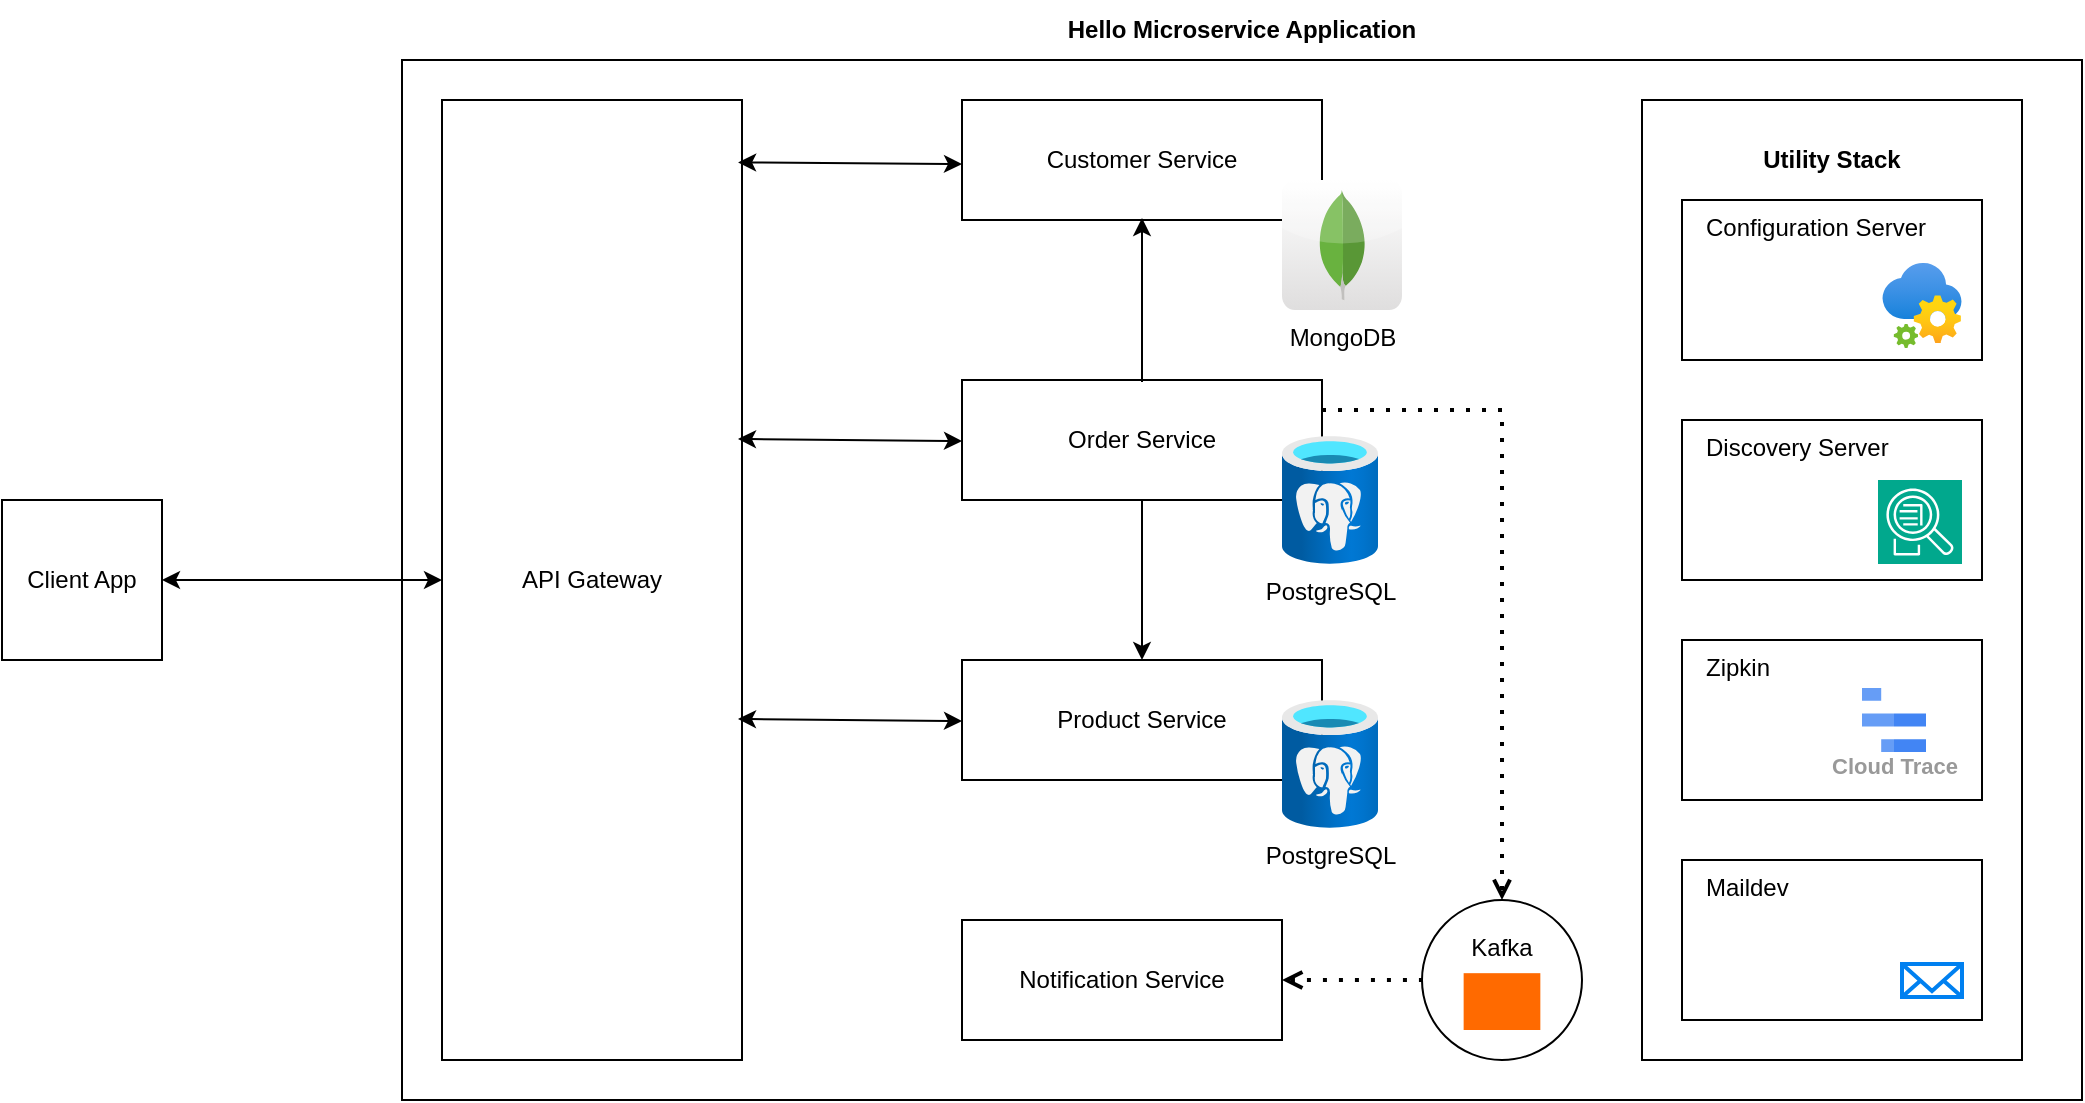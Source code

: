 <mxfile version="25.0.2">
  <diagram name="Page-1" id="ND3jjoAa3D5oEy8UcPlh">
    <mxGraphModel dx="1434" dy="836" grid="1" gridSize="10" guides="1" tooltips="1" connect="1" arrows="1" fold="1" page="1" pageScale="1" pageWidth="1169" pageHeight="827" math="0" shadow="0">
      <root>
        <mxCell id="0" />
        <mxCell id="1" parent="0" />
        <mxCell id="KuM-A_WvuE8hkyDEpZhT-1" value="" style="rounded=0;whiteSpace=wrap;html=1;" parent="1" vertex="1">
          <mxGeometry x="240" y="160" width="840" height="520" as="geometry" />
        </mxCell>
        <mxCell id="KuM-A_WvuE8hkyDEpZhT-2" value="API Gateway" style="rounded=0;whiteSpace=wrap;html=1;" parent="1" vertex="1">
          <mxGeometry x="260" y="180" width="150" height="480" as="geometry" />
        </mxCell>
        <mxCell id="KuM-A_WvuE8hkyDEpZhT-3" value="Customer Service" style="rounded=0;whiteSpace=wrap;html=1;" parent="1" vertex="1">
          <mxGeometry x="520" y="180" width="180" height="60" as="geometry" />
        </mxCell>
        <mxCell id="KuM-A_WvuE8hkyDEpZhT-4" value="Order Service" style="rounded=0;whiteSpace=wrap;html=1;" parent="1" vertex="1">
          <mxGeometry x="520" y="320" width="180" height="60" as="geometry" />
        </mxCell>
        <mxCell id="KuM-A_WvuE8hkyDEpZhT-5" value="Product Service" style="rounded=0;whiteSpace=wrap;html=1;" parent="1" vertex="1">
          <mxGeometry x="520" y="460" width="180" height="60" as="geometry" />
        </mxCell>
        <mxCell id="KuM-A_WvuE8hkyDEpZhT-6" value="Notification Service" style="rounded=0;whiteSpace=wrap;html=1;" parent="1" vertex="1">
          <mxGeometry x="520" y="590" width="160" height="60" as="geometry" />
        </mxCell>
        <mxCell id="KuM-A_WvuE8hkyDEpZhT-7" value="" style="rounded=0;whiteSpace=wrap;html=1;" parent="1" vertex="1">
          <mxGeometry x="860" y="180" width="190" height="480" as="geometry" />
        </mxCell>
        <mxCell id="KuM-A_WvuE8hkyDEpZhT-11" value="Kafka" style="ellipse;whiteSpace=wrap;html=1;aspect=fixed;verticalAlign=top;spacingTop=10;" parent="1" vertex="1">
          <mxGeometry x="750" y="580" width="80" height="80" as="geometry" />
        </mxCell>
        <mxCell id="KuM-A_WvuE8hkyDEpZhT-12" value="Configuration Server" style="rounded=0;whiteSpace=wrap;html=1;align=left;verticalAlign=top;spacingLeft=10;" parent="1" vertex="1">
          <mxGeometry x="880" y="230" width="150" height="80" as="geometry" />
        </mxCell>
        <mxCell id="KuM-A_WvuE8hkyDEpZhT-13" value="Discovery Server" style="rounded=0;whiteSpace=wrap;html=1;align=left;verticalAlign=top;spacingLeft=10;" parent="1" vertex="1">
          <mxGeometry x="880" y="340" width="150" height="80" as="geometry" />
        </mxCell>
        <mxCell id="KuM-A_WvuE8hkyDEpZhT-14" value="Zipkin" style="rounded=0;whiteSpace=wrap;html=1;align=left;verticalAlign=top;spacingLeft=10;" parent="1" vertex="1">
          <mxGeometry x="880" y="450" width="150" height="80" as="geometry" />
        </mxCell>
        <mxCell id="KuM-A_WvuE8hkyDEpZhT-16" value="Client App" style="whiteSpace=wrap;html=1;aspect=fixed;" parent="1" vertex="1">
          <mxGeometry x="40" y="380" width="80" height="80" as="geometry" />
        </mxCell>
        <mxCell id="KuM-A_WvuE8hkyDEpZhT-17" value="" style="endArrow=classic;startArrow=classic;html=1;rounded=0;exitX=1;exitY=0.5;exitDx=0;exitDy=0;" parent="1" source="KuM-A_WvuE8hkyDEpZhT-16" target="KuM-A_WvuE8hkyDEpZhT-2" edge="1">
          <mxGeometry width="50" height="50" relative="1" as="geometry">
            <mxPoint x="560" y="550" as="sourcePoint" />
            <mxPoint x="610" y="500" as="targetPoint" />
          </mxGeometry>
        </mxCell>
        <mxCell id="KuM-A_WvuE8hkyDEpZhT-18" value="" style="endArrow=classic;startArrow=classic;html=1;rounded=0;exitX=0.987;exitY=0.065;exitDx=0;exitDy=0;exitPerimeter=0;" parent="1" source="KuM-A_WvuE8hkyDEpZhT-2" edge="1">
          <mxGeometry width="50" height="50" relative="1" as="geometry">
            <mxPoint x="560" y="550" as="sourcePoint" />
            <mxPoint x="520" y="212" as="targetPoint" />
          </mxGeometry>
        </mxCell>
        <mxCell id="KuM-A_WvuE8hkyDEpZhT-19" value="" style="endArrow=classic;startArrow=classic;html=1;rounded=0;exitX=0.987;exitY=0.065;exitDx=0;exitDy=0;exitPerimeter=0;" parent="1" edge="1">
          <mxGeometry width="50" height="50" relative="1" as="geometry">
            <mxPoint x="408" y="349.5" as="sourcePoint" />
            <mxPoint x="520" y="350.5" as="targetPoint" />
          </mxGeometry>
        </mxCell>
        <mxCell id="KuM-A_WvuE8hkyDEpZhT-20" value="" style="endArrow=classic;startArrow=classic;html=1;rounded=0;exitX=0.987;exitY=0.065;exitDx=0;exitDy=0;exitPerimeter=0;" parent="1" edge="1">
          <mxGeometry width="50" height="50" relative="1" as="geometry">
            <mxPoint x="408" y="489.5" as="sourcePoint" />
            <mxPoint x="520" y="490.5" as="targetPoint" />
          </mxGeometry>
        </mxCell>
        <mxCell id="KuM-A_WvuE8hkyDEpZhT-21" value="" style="endArrow=open;dashed=1;html=1;dashPattern=1 3;strokeWidth=2;rounded=0;exitX=1;exitY=0.25;exitDx=0;exitDy=0;entryX=0.5;entryY=0;entryDx=0;entryDy=0;endFill=0;" parent="1" edge="1" target="KuM-A_WvuE8hkyDEpZhT-11" source="KuM-A_WvuE8hkyDEpZhT-4">
          <mxGeometry width="50" height="50" relative="1" as="geometry">
            <mxPoint x="700" y="210" as="sourcePoint" />
            <mxPoint x="790" y="530" as="targetPoint" />
            <Array as="points">
              <mxPoint x="790" y="335" />
            </Array>
          </mxGeometry>
        </mxCell>
        <mxCell id="KuM-A_WvuE8hkyDEpZhT-22" value="" style="endArrow=none;dashed=1;html=1;dashPattern=1 3;strokeWidth=2;rounded=0;entryX=0;entryY=0.5;entryDx=0;entryDy=0;exitX=1;exitY=0.5;exitDx=0;exitDy=0;startArrow=open;startFill=0;" parent="1" source="KuM-A_WvuE8hkyDEpZhT-6" target="KuM-A_WvuE8hkyDEpZhT-11" edge="1">
          <mxGeometry width="50" height="50" relative="1" as="geometry">
            <mxPoint x="680" y="630" as="sourcePoint" />
            <mxPoint x="730" y="580" as="targetPoint" />
          </mxGeometry>
        </mxCell>
        <mxCell id="KuM-A_WvuE8hkyDEpZhT-23" value="Maildev" style="rounded=0;whiteSpace=wrap;html=1;align=left;verticalAlign=top;spacingLeft=10;" parent="1" vertex="1">
          <mxGeometry x="880" y="560" width="150" height="80" as="geometry" />
        </mxCell>
        <mxCell id="d9Il5MpN8ivss0r903Mm-1" value="Utility Stack" style="text;html=1;align=center;verticalAlign=middle;whiteSpace=wrap;rounded=0;fontStyle=1" vertex="1" parent="1">
          <mxGeometry x="880" y="195" width="150" height="30" as="geometry" />
        </mxCell>
        <mxCell id="d9Il5MpN8ivss0r903Mm-2" value="" style="endArrow=classic;html=1;rounded=0;exitX=0.5;exitY=1;exitDx=0;exitDy=0;entryX=0.5;entryY=0;entryDx=0;entryDy=0;" edge="1" parent="1" source="KuM-A_WvuE8hkyDEpZhT-4" target="KuM-A_WvuE8hkyDEpZhT-5">
          <mxGeometry width="50" height="50" relative="1" as="geometry">
            <mxPoint x="560" y="450" as="sourcePoint" />
            <mxPoint x="610" y="400" as="targetPoint" />
          </mxGeometry>
        </mxCell>
        <mxCell id="d9Il5MpN8ivss0r903Mm-3" value="" style="endArrow=classic;html=1;rounded=0;entryX=0.5;entryY=1;entryDx=0;entryDy=0;" edge="1" parent="1">
          <mxGeometry width="50" height="50" relative="1" as="geometry">
            <mxPoint x="610" y="321" as="sourcePoint" />
            <mxPoint x="610" y="239" as="targetPoint" />
          </mxGeometry>
        </mxCell>
        <mxCell id="d9Il5MpN8ivss0r903Mm-4" value="" style="html=1;verticalLabelPosition=bottom;align=center;labelBackgroundColor=#ffffff;verticalAlign=top;strokeWidth=2;strokeColor=#0080F0;shadow=0;dashed=0;shape=mxgraph.ios7.icons.mail;" vertex="1" parent="1">
          <mxGeometry x="990" y="612" width="30" height="16.5" as="geometry" />
        </mxCell>
        <mxCell id="d9Il5MpN8ivss0r903Mm-5" value="Cloud Trace" style="sketch=0;html=1;verticalAlign=top;labelPosition=center;verticalLabelPosition=bottom;align=center;spacingTop=-6;fontSize=11;fontStyle=1;fontColor=#999999;shape=image;aspect=fixed;imageAspect=0;image=data:image/svg+xml,PHN2ZyB4bWxucz0iaHR0cDovL3d3dy53My5vcmcvMjAwMC9zdmciIHhtbG5zOnY9Imh0dHBzOi8vdmVjdGEuaW8vbmFubyIgd2lkdGg9IjIwIiBoZWlnaHQ9IjIwIiB2aWV3Qm94PSIwIDAgMjAgMjAiPiYjeGE7CTxzdHlsZSB0eXBlPSJ0ZXh0L2NzcyI+JiN4YTsJLnN0MHtmaWxsOiM0Mjg1ZjQ7fSYjeGE7CS5zdDF7ZmlsbDojNjY5ZGY2O30mI3hhOwk8L3N0eWxlPiYjeGE7CTxwYXRoIGNsYXNzPSJzdDAiIGQ9Ik0yMCA4SDEwdjRoMTB6bTAgOEgxMHY0aDEweiIgZmlsbD0iIzQyODVmNCIvPiYjeGE7CTxwYXRoIGNsYXNzPSJzdDEiIGQ9Ik0xMCAxNkg2djRoNHpNMCAwaDZ2NEgwem0wIDhoMTB2NEgweiIgZmlsbD0iIzY2OWRmNiIvPiYjeGE7PC9zdmc+;" vertex="1" parent="1">
          <mxGeometry x="970" y="474" width="32" height="32" as="geometry" />
        </mxCell>
        <mxCell id="d9Il5MpN8ivss0r903Mm-7" value="" style="image;aspect=fixed;html=1;points=[];align=center;fontSize=12;image=img/lib/azure2/integration/App_Configuration.svg;" vertex="1" parent="1">
          <mxGeometry x="980" y="261.5" width="40" height="42.5" as="geometry" />
        </mxCell>
        <mxCell id="d9Il5MpN8ivss0r903Mm-9" value="PostgreSQL" style="image;aspect=fixed;html=1;points=[];align=center;fontSize=12;image=img/lib/azure2/databases/Azure_Database_PostgreSQL_Server.svg;" vertex="1" parent="1">
          <mxGeometry x="680" y="348" width="48" height="64" as="geometry" />
        </mxCell>
        <mxCell id="d9Il5MpN8ivss0r903Mm-10" value="PostgreSQL" style="image;aspect=fixed;html=1;points=[];align=center;fontSize=12;image=img/lib/azure2/databases/Azure_Database_PostgreSQL_Server.svg;" vertex="1" parent="1">
          <mxGeometry x="680" y="480" width="48" height="64" as="geometry" />
        </mxCell>
        <mxCell id="d9Il5MpN8ivss0r903Mm-12" value="MongoDB" style="dashed=0;outlineConnect=0;html=1;align=center;labelPosition=center;verticalLabelPosition=bottom;verticalAlign=top;shape=mxgraph.webicons.mongodb;gradientColor=#DFDEDE" vertex="1" parent="1">
          <mxGeometry x="680" y="220" width="60" height="65" as="geometry" />
        </mxCell>
        <mxCell id="d9Il5MpN8ivss0r903Mm-13" value="" style="points=[];aspect=fixed;html=1;align=center;shadow=0;dashed=0;fillColor=#FF6A00;strokeColor=none;shape=mxgraph.alibaba_cloud.kafka;" vertex="1" parent="1">
          <mxGeometry x="770.82" y="616.59" width="38.35" height="28.41" as="geometry" />
        </mxCell>
        <mxCell id="d9Il5MpN8ivss0r903Mm-14" value="Hello Microservice Application" style="text;html=1;align=center;verticalAlign=middle;whiteSpace=wrap;rounded=0;fontStyle=1" vertex="1" parent="1">
          <mxGeometry x="560" y="130" width="200" height="30" as="geometry" />
        </mxCell>
        <mxCell id="d9Il5MpN8ivss0r903Mm-15" value="" style="sketch=0;points=[[0,0,0],[0.25,0,0],[0.5,0,0],[0.75,0,0],[1,0,0],[0,1,0],[0.25,1,0],[0.5,1,0],[0.75,1,0],[1,1,0],[0,0.25,0],[0,0.5,0],[0,0.75,0],[1,0.25,0],[1,0.5,0],[1,0.75,0]];outlineConnect=0;fontColor=#232F3E;fillColor=#01A88D;strokeColor=#ffffff;dashed=0;verticalLabelPosition=bottom;verticalAlign=top;align=center;html=1;fontSize=12;fontStyle=0;aspect=fixed;shape=mxgraph.aws4.resourceIcon;resIcon=mxgraph.aws4.application_discovery_service;" vertex="1" parent="1">
          <mxGeometry x="978" y="370" width="42" height="42" as="geometry" />
        </mxCell>
      </root>
    </mxGraphModel>
  </diagram>
</mxfile>
